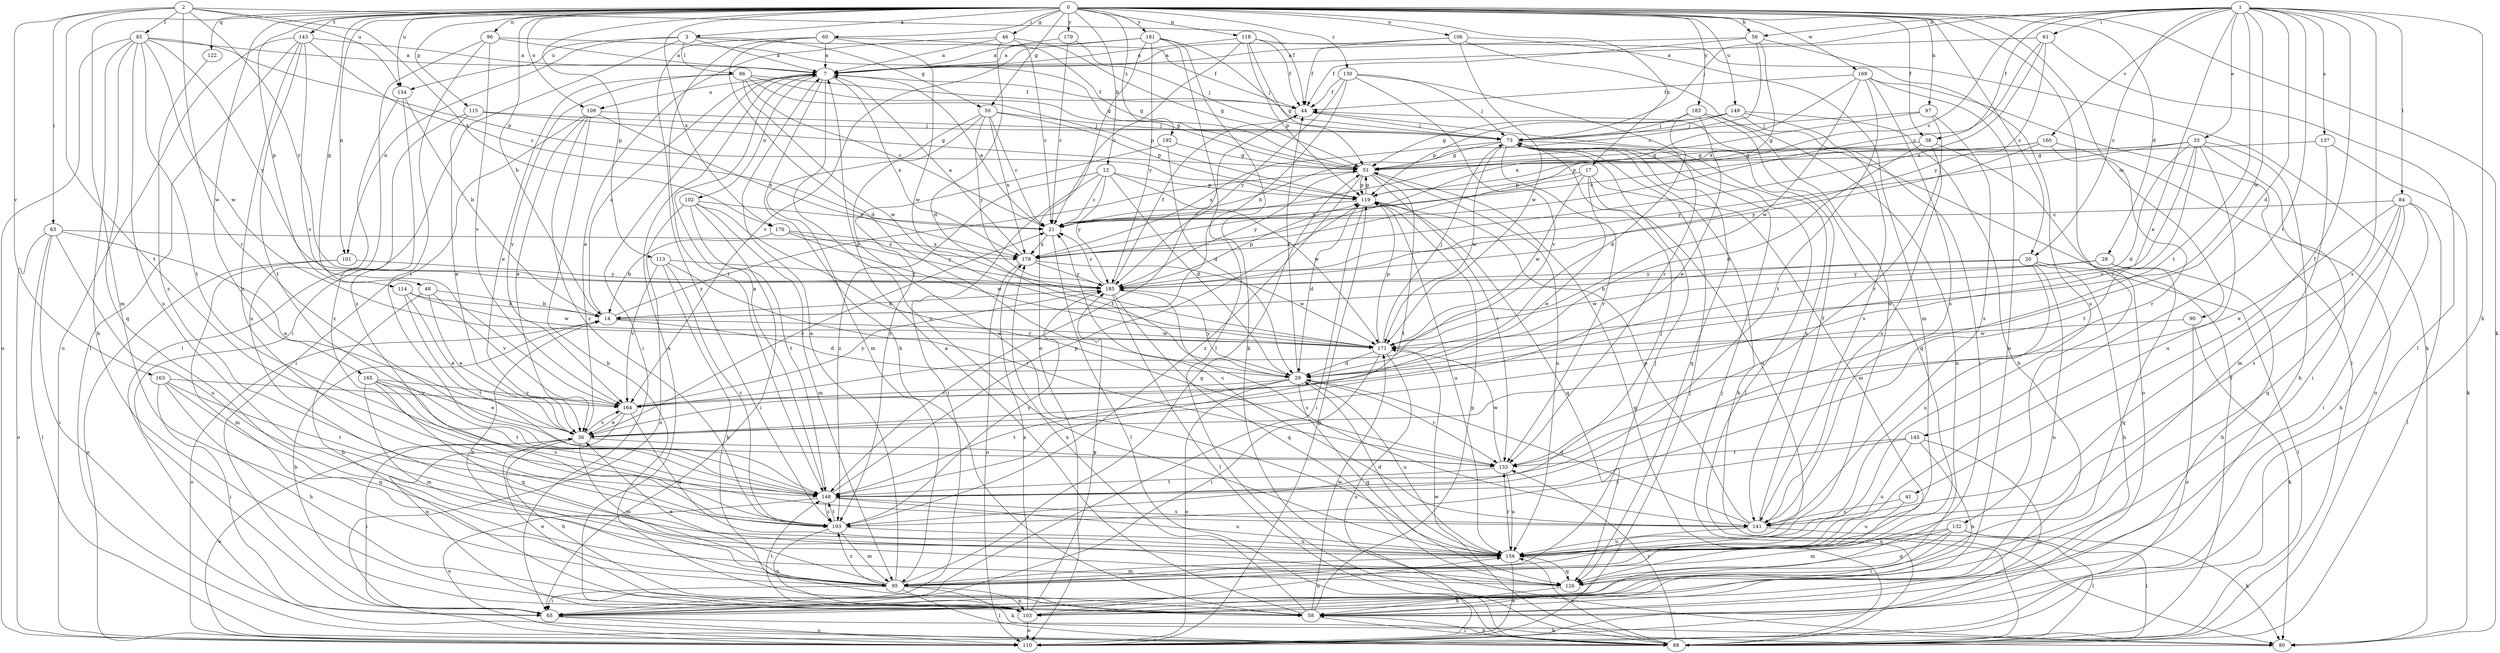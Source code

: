 strict digraph  {
0;
1;
2;
3;
7;
12;
14;
17;
20;
21;
28;
29;
33;
36;
38;
41;
44;
46;
48;
50;
51;
56;
58;
60;
61;
63;
65;
73;
80;
84;
85;
86;
88;
90;
95;
96;
97;
101;
102;
103;
106;
109;
110;
113;
114;
115;
118;
119;
122;
126;
130;
132;
133;
137;
141;
143;
145;
148;
149;
154;
156;
160;
163;
164;
165;
169;
171;
176;
178;
179;
181;
183;
185;
192;
193;
0 -> 3  [label=a];
0 -> 12  [label=b];
0 -> 14  [label=b];
0 -> 17  [label=c];
0 -> 20  [label=c];
0 -> 28  [label=d];
0 -> 38  [label=f];
0 -> 46  [label=g];
0 -> 48  [label=g];
0 -> 50  [label=g];
0 -> 56  [label=h];
0 -> 60  [label=i];
0 -> 80  [label=k];
0 -> 90  [label=m];
0 -> 95  [label=m];
0 -> 96  [label=n];
0 -> 97  [label=n];
0 -> 101  [label=n];
0 -> 106  [label=o];
0 -> 109  [label=o];
0 -> 113  [label=p];
0 -> 114  [label=p];
0 -> 115  [label=p];
0 -> 118  [label=p];
0 -> 122  [label=q];
0 -> 130  [label=r];
0 -> 132  [label=r];
0 -> 143  [label=t];
0 -> 149  [label=u];
0 -> 154  [label=u];
0 -> 165  [label=w];
0 -> 169  [label=w];
0 -> 176  [label=x];
0 -> 179  [label=y];
0 -> 181  [label=y];
0 -> 183  [label=y];
0 -> 192  [label=z];
1 -> 20  [label=c];
1 -> 21  [label=c];
1 -> 29  [label=d];
1 -> 33  [label=e];
1 -> 36  [label=e];
1 -> 38  [label=f];
1 -> 41  [label=f];
1 -> 56  [label=h];
1 -> 58  [label=h];
1 -> 61  [label=i];
1 -> 73  [label=j];
1 -> 84  [label=l];
1 -> 137  [label=s];
1 -> 141  [label=s];
1 -> 145  [label=t];
1 -> 148  [label=t];
1 -> 160  [label=v];
1 -> 171  [label=w];
2 -> 44  [label=f];
2 -> 63  [label=i];
2 -> 85  [label=l];
2 -> 133  [label=r];
2 -> 148  [label=t];
2 -> 154  [label=u];
2 -> 163  [label=v];
2 -> 176  [label=x];
2 -> 185  [label=y];
3 -> 7  [label=a];
3 -> 44  [label=f];
3 -> 50  [label=g];
3 -> 65  [label=i];
3 -> 86  [label=l];
3 -> 101  [label=n];
3 -> 154  [label=u];
7 -> 44  [label=f];
7 -> 58  [label=h];
7 -> 65  [label=i];
7 -> 102  [label=n];
7 -> 109  [label=o];
7 -> 156  [label=u];
7 -> 178  [label=x];
12 -> 21  [label=c];
12 -> 29  [label=d];
12 -> 65  [label=i];
12 -> 119  [label=p];
12 -> 171  [label=w];
12 -> 185  [label=y];
12 -> 193  [label=z];
14 -> 7  [label=a];
14 -> 29  [label=d];
14 -> 51  [label=g];
14 -> 110  [label=o];
14 -> 171  [label=w];
17 -> 36  [label=e];
17 -> 95  [label=m];
17 -> 119  [label=p];
17 -> 156  [label=u];
17 -> 171  [label=w];
17 -> 178  [label=x];
20 -> 14  [label=b];
20 -> 58  [label=h];
20 -> 88  [label=l];
20 -> 103  [label=n];
20 -> 156  [label=u];
20 -> 185  [label=y];
21 -> 7  [label=a];
21 -> 88  [label=l];
21 -> 178  [label=x];
28 -> 58  [label=h];
28 -> 126  [label=q];
28 -> 171  [label=w];
28 -> 185  [label=y];
29 -> 44  [label=f];
29 -> 110  [label=o];
29 -> 126  [label=q];
29 -> 133  [label=r];
29 -> 148  [label=t];
29 -> 156  [label=u];
29 -> 164  [label=v];
29 -> 185  [label=y];
33 -> 21  [label=c];
33 -> 29  [label=d];
33 -> 51  [label=g];
33 -> 58  [label=h];
33 -> 110  [label=o];
33 -> 148  [label=t];
33 -> 156  [label=u];
33 -> 164  [label=v];
33 -> 185  [label=y];
36 -> 21  [label=c];
36 -> 58  [label=h];
36 -> 65  [label=i];
36 -> 95  [label=m];
36 -> 110  [label=o];
36 -> 133  [label=r];
36 -> 164  [label=v];
38 -> 29  [label=d];
38 -> 51  [label=g];
38 -> 110  [label=o];
38 -> 141  [label=s];
41 -> 141  [label=s];
41 -> 156  [label=u];
44 -> 73  [label=j];
44 -> 148  [label=t];
46 -> 7  [label=a];
46 -> 21  [label=c];
46 -> 29  [label=d];
46 -> 36  [label=e];
46 -> 51  [label=g];
48 -> 14  [label=b];
48 -> 36  [label=e];
48 -> 58  [label=h];
48 -> 164  [label=v];
50 -> 21  [label=c];
50 -> 73  [label=j];
50 -> 95  [label=m];
50 -> 119  [label=p];
50 -> 156  [label=u];
50 -> 178  [label=x];
50 -> 185  [label=y];
51 -> 119  [label=p];
51 -> 133  [label=r];
51 -> 148  [label=t];
51 -> 156  [label=u];
51 -> 185  [label=y];
51 -> 193  [label=z];
56 -> 7  [label=a];
56 -> 21  [label=c];
56 -> 44  [label=f];
56 -> 156  [label=u];
56 -> 178  [label=x];
58 -> 7  [label=a];
58 -> 36  [label=e];
58 -> 88  [label=l];
58 -> 119  [label=p];
58 -> 171  [label=w];
58 -> 178  [label=x];
60 -> 7  [label=a];
60 -> 29  [label=d];
60 -> 51  [label=g];
60 -> 148  [label=t];
60 -> 171  [label=w];
60 -> 193  [label=z];
61 -> 7  [label=a];
61 -> 21  [label=c];
61 -> 88  [label=l];
61 -> 178  [label=x];
61 -> 185  [label=y];
63 -> 36  [label=e];
63 -> 65  [label=i];
63 -> 88  [label=l];
63 -> 110  [label=o];
63 -> 156  [label=u];
63 -> 178  [label=x];
65 -> 80  [label=k];
65 -> 110  [label=o];
73 -> 51  [label=g];
73 -> 80  [label=k];
73 -> 88  [label=l];
73 -> 126  [label=q];
73 -> 133  [label=r];
73 -> 141  [label=s];
73 -> 171  [label=w];
73 -> 178  [label=x];
84 -> 21  [label=c];
84 -> 36  [label=e];
84 -> 58  [label=h];
84 -> 65  [label=i];
84 -> 88  [label=l];
84 -> 126  [label=q];
84 -> 141  [label=s];
85 -> 7  [label=a];
85 -> 58  [label=h];
85 -> 110  [label=o];
85 -> 119  [label=p];
85 -> 126  [label=q];
85 -> 148  [label=t];
85 -> 156  [label=u];
85 -> 171  [label=w];
85 -> 185  [label=y];
86 -> 21  [label=c];
86 -> 36  [label=e];
86 -> 44  [label=f];
86 -> 51  [label=g];
86 -> 119  [label=p];
86 -> 164  [label=v];
86 -> 171  [label=w];
88 -> 44  [label=f];
88 -> 51  [label=g];
88 -> 58  [label=h];
88 -> 73  [label=j];
88 -> 133  [label=r];
88 -> 156  [label=u];
88 -> 171  [label=w];
90 -> 80  [label=k];
90 -> 110  [label=o];
90 -> 171  [label=w];
95 -> 7  [label=a];
95 -> 14  [label=b];
95 -> 36  [label=e];
95 -> 51  [label=g];
95 -> 65  [label=i];
95 -> 73  [label=j];
95 -> 80  [label=k];
95 -> 88  [label=l];
95 -> 103  [label=n];
95 -> 193  [label=z];
96 -> 7  [label=a];
96 -> 51  [label=g];
96 -> 88  [label=l];
96 -> 148  [label=t];
96 -> 164  [label=v];
97 -> 51  [label=g];
97 -> 73  [label=j];
97 -> 133  [label=r];
97 -> 141  [label=s];
101 -> 95  [label=m];
101 -> 110  [label=o];
101 -> 185  [label=y];
102 -> 21  [label=c];
102 -> 65  [label=i];
102 -> 95  [label=m];
102 -> 110  [label=o];
102 -> 133  [label=r];
102 -> 148  [label=t];
103 -> 7  [label=a];
103 -> 14  [label=b];
103 -> 110  [label=o];
103 -> 148  [label=t];
103 -> 156  [label=u];
103 -> 178  [label=x];
103 -> 185  [label=y];
106 -> 7  [label=a];
106 -> 44  [label=f];
106 -> 95  [label=m];
106 -> 156  [label=u];
106 -> 171  [label=w];
109 -> 36  [label=e];
109 -> 58  [label=h];
109 -> 65  [label=i];
109 -> 73  [label=j];
109 -> 178  [label=x];
109 -> 193  [label=z];
110 -> 73  [label=j];
110 -> 119  [label=p];
113 -> 58  [label=h];
113 -> 133  [label=r];
113 -> 164  [label=v];
113 -> 185  [label=y];
113 -> 193  [label=z];
114 -> 14  [label=b];
114 -> 36  [label=e];
114 -> 148  [label=t];
114 -> 171  [label=w];
115 -> 36  [label=e];
115 -> 51  [label=g];
115 -> 73  [label=j];
115 -> 193  [label=z];
118 -> 7  [label=a];
118 -> 21  [label=c];
118 -> 44  [label=f];
118 -> 51  [label=g];
118 -> 80  [label=k];
118 -> 119  [label=p];
119 -> 21  [label=c];
119 -> 29  [label=d];
119 -> 51  [label=g];
119 -> 65  [label=i];
119 -> 126  [label=q];
119 -> 156  [label=u];
122 -> 193  [label=z];
126 -> 58  [label=h];
130 -> 14  [label=b];
130 -> 44  [label=f];
130 -> 73  [label=j];
130 -> 133  [label=r];
130 -> 164  [label=v];
130 -> 185  [label=y];
132 -> 65  [label=i];
132 -> 80  [label=k];
132 -> 88  [label=l];
132 -> 95  [label=m];
132 -> 126  [label=q];
132 -> 156  [label=u];
133 -> 148  [label=t];
133 -> 156  [label=u];
133 -> 171  [label=w];
137 -> 51  [label=g];
137 -> 80  [label=k];
137 -> 95  [label=m];
141 -> 21  [label=c];
141 -> 29  [label=d];
141 -> 44  [label=f];
141 -> 88  [label=l];
141 -> 119  [label=p];
141 -> 156  [label=u];
143 -> 7  [label=a];
143 -> 21  [label=c];
143 -> 88  [label=l];
143 -> 110  [label=o];
143 -> 148  [label=t];
143 -> 164  [label=v];
143 -> 193  [label=z];
145 -> 103  [label=n];
145 -> 110  [label=o];
145 -> 133  [label=r];
145 -> 156  [label=u];
145 -> 193  [label=z];
148 -> 7  [label=a];
148 -> 110  [label=o];
148 -> 119  [label=p];
148 -> 141  [label=s];
148 -> 156  [label=u];
148 -> 193  [label=z];
149 -> 51  [label=g];
149 -> 58  [label=h];
149 -> 65  [label=i];
149 -> 73  [label=j];
149 -> 119  [label=p];
149 -> 141  [label=s];
154 -> 14  [label=b];
154 -> 156  [label=u];
154 -> 193  [label=z];
156 -> 29  [label=d];
156 -> 95  [label=m];
156 -> 110  [label=o];
156 -> 126  [label=q];
156 -> 133  [label=r];
160 -> 51  [label=g];
160 -> 65  [label=i];
160 -> 119  [label=p];
160 -> 133  [label=r];
160 -> 185  [label=y];
163 -> 58  [label=h];
163 -> 65  [label=i];
163 -> 126  [label=q];
163 -> 148  [label=t];
163 -> 164  [label=v];
164 -> 36  [label=e];
164 -> 103  [label=n];
164 -> 156  [label=u];
164 -> 185  [label=y];
165 -> 36  [label=e];
165 -> 95  [label=m];
165 -> 126  [label=q];
165 -> 141  [label=s];
165 -> 148  [label=t];
165 -> 164  [label=v];
169 -> 44  [label=f];
169 -> 88  [label=l];
169 -> 103  [label=n];
169 -> 141  [label=s];
169 -> 148  [label=t];
169 -> 171  [label=w];
169 -> 178  [label=x];
171 -> 29  [label=d];
171 -> 65  [label=i];
171 -> 73  [label=j];
171 -> 110  [label=o];
171 -> 119  [label=p];
176 -> 14  [label=b];
176 -> 171  [label=w];
176 -> 178  [label=x];
176 -> 185  [label=y];
178 -> 7  [label=a];
178 -> 110  [label=o];
178 -> 171  [label=w];
178 -> 185  [label=y];
179 -> 7  [label=a];
179 -> 21  [label=c];
179 -> 73  [label=j];
181 -> 7  [label=a];
181 -> 73  [label=j];
181 -> 80  [label=k];
181 -> 88  [label=l];
181 -> 110  [label=o];
181 -> 164  [label=v];
181 -> 185  [label=y];
183 -> 29  [label=d];
183 -> 36  [label=e];
183 -> 73  [label=j];
183 -> 103  [label=n];
183 -> 126  [label=q];
185 -> 14  [label=b];
185 -> 21  [label=c];
185 -> 44  [label=f];
185 -> 88  [label=l];
185 -> 119  [label=p];
185 -> 126  [label=q];
185 -> 141  [label=s];
192 -> 29  [label=d];
192 -> 51  [label=g];
192 -> 193  [label=z];
193 -> 73  [label=j];
193 -> 95  [label=m];
193 -> 103  [label=n];
193 -> 148  [label=t];
193 -> 156  [label=u];
193 -> 185  [label=y];
}
